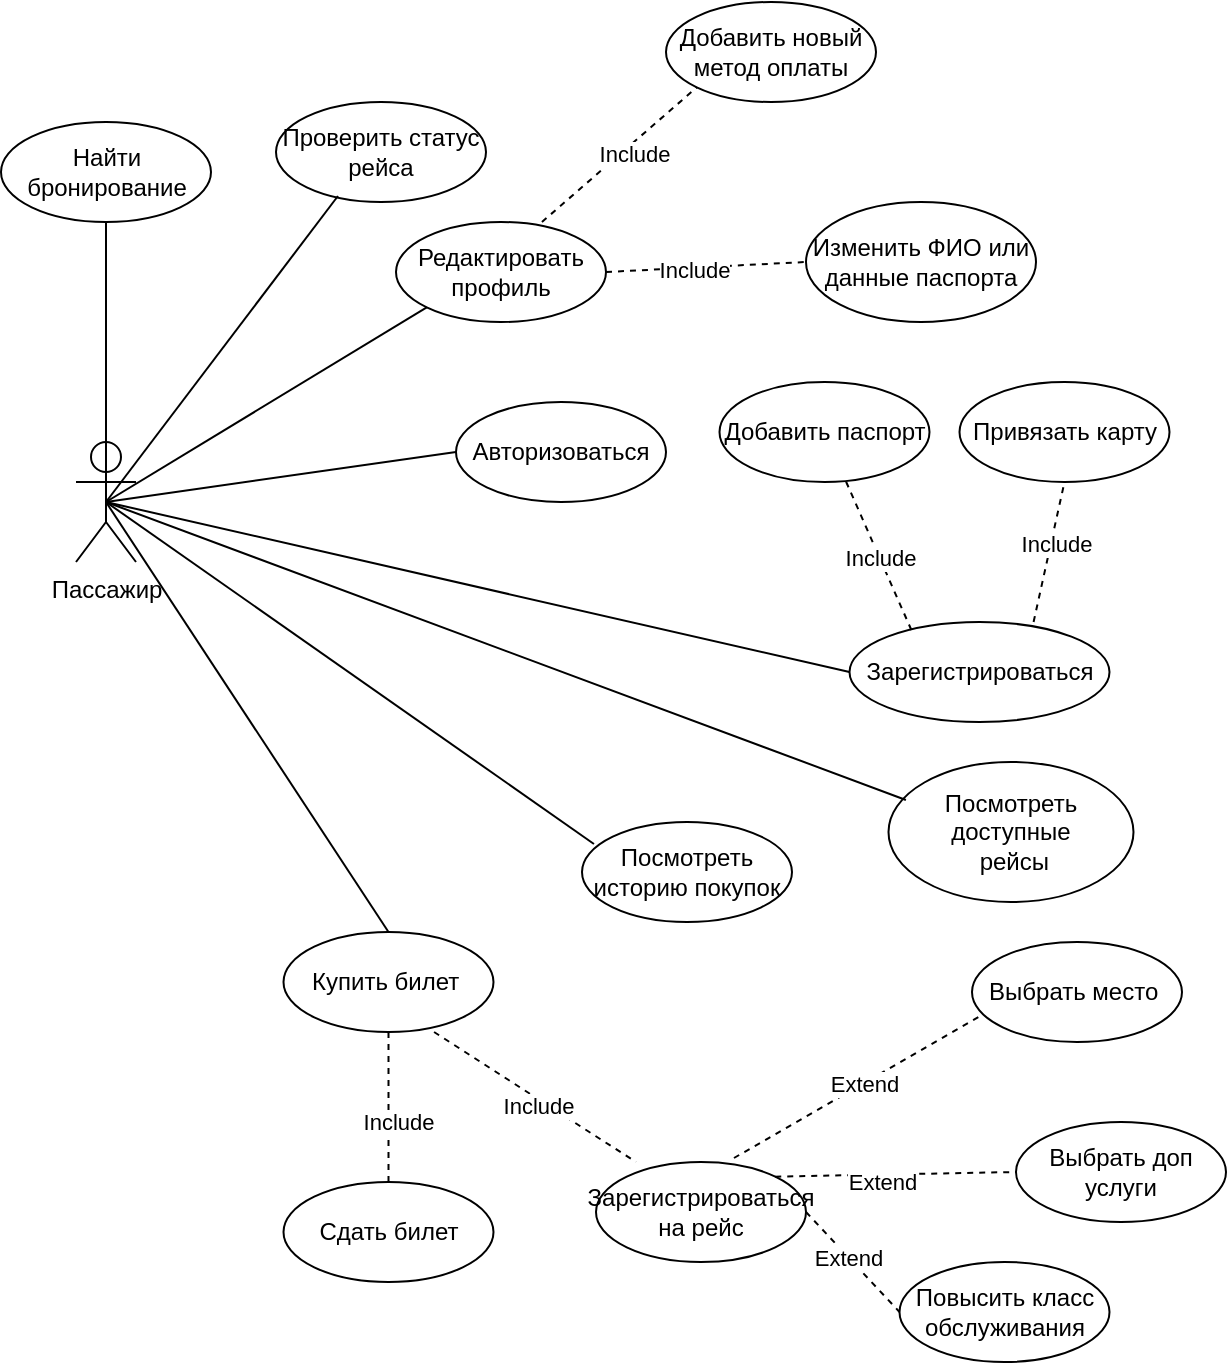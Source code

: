 <mxfile version="22.0.8" type="device">
  <diagram name="Page-1" id="57kGbI-jYKL6K3bxeT4E">
    <mxGraphModel dx="1114" dy="528" grid="1" gridSize="10" guides="1" tooltips="1" connect="1" arrows="1" fold="1" page="1" pageScale="1" pageWidth="850" pageHeight="1100" math="0" shadow="0">
      <root>
        <mxCell id="0" />
        <mxCell id="1" parent="0" />
        <mxCell id="Aypm3f-pibSzZ5fBYllA-2" value="Пассажир" style="shape=umlActor;verticalLabelPosition=bottom;verticalAlign=top;html=1;outlineConnect=0;" vertex="1" parent="1">
          <mxGeometry x="60" y="310" width="30" height="60" as="geometry" />
        </mxCell>
        <mxCell id="Aypm3f-pibSzZ5fBYllA-7" value="Авторизоваться" style="ellipse;whiteSpace=wrap;html=1;" vertex="1" parent="1">
          <mxGeometry x="250" y="290" width="105" height="50" as="geometry" />
        </mxCell>
        <mxCell id="Aypm3f-pibSzZ5fBYllA-10" value="Зарегистрироваться" style="ellipse;whiteSpace=wrap;html=1;" vertex="1" parent="1">
          <mxGeometry x="446.75" y="400" width="130" height="50" as="geometry" />
        </mxCell>
        <mxCell id="Aypm3f-pibSzZ5fBYllA-11" value="Добавить паспорт" style="ellipse;whiteSpace=wrap;html=1;" vertex="1" parent="1">
          <mxGeometry x="381.75" y="280" width="105" height="50" as="geometry" />
        </mxCell>
        <mxCell id="Aypm3f-pibSzZ5fBYllA-14" value="Привязать карту" style="ellipse;whiteSpace=wrap;html=1;" vertex="1" parent="1">
          <mxGeometry x="501.75" y="280" width="105" height="50" as="geometry" />
        </mxCell>
        <mxCell id="Aypm3f-pibSzZ5fBYllA-15" value="Посмотреть доступные&lt;br&gt;&amp;nbsp;рейсы" style="ellipse;whiteSpace=wrap;html=1;" vertex="1" parent="1">
          <mxGeometry x="466.25" y="470" width="122.5" height="70" as="geometry" />
        </mxCell>
        <mxCell id="Aypm3f-pibSzZ5fBYllA-16" value="Купить билет&amp;nbsp;" style="ellipse;whiteSpace=wrap;html=1;" vertex="1" parent="1">
          <mxGeometry x="163.75" y="555" width="105" height="50" as="geometry" />
        </mxCell>
        <mxCell id="Aypm3f-pibSzZ5fBYllA-17" value="Зарегистрироваться на рейс" style="ellipse;whiteSpace=wrap;html=1;" vertex="1" parent="1">
          <mxGeometry x="320" y="670" width="105" height="50" as="geometry" />
        </mxCell>
        <mxCell id="Aypm3f-pibSzZ5fBYllA-18" value="Выбрать место&amp;nbsp;" style="ellipse;whiteSpace=wrap;html=1;" vertex="1" parent="1">
          <mxGeometry x="508" y="560" width="105" height="50" as="geometry" />
        </mxCell>
        <mxCell id="Aypm3f-pibSzZ5fBYllA-19" value="Выбрать доп услуги" style="ellipse;whiteSpace=wrap;html=1;" vertex="1" parent="1">
          <mxGeometry x="530" y="650" width="105" height="50" as="geometry" />
        </mxCell>
        <mxCell id="Aypm3f-pibSzZ5fBYllA-21" value="Сдать билет" style="ellipse;whiteSpace=wrap;html=1;" vertex="1" parent="1">
          <mxGeometry x="163.75" y="680" width="105" height="50" as="geometry" />
        </mxCell>
        <mxCell id="Aypm3f-pibSzZ5fBYllA-23" value="" style="endArrow=none;html=1;rounded=0;exitX=0.5;exitY=0.5;exitDx=0;exitDy=0;exitPerimeter=0;entryX=0.5;entryY=0;entryDx=0;entryDy=0;" edge="1" parent="1" source="Aypm3f-pibSzZ5fBYllA-2" target="Aypm3f-pibSzZ5fBYllA-16">
          <mxGeometry width="50" height="50" relative="1" as="geometry">
            <mxPoint x="400" y="510" as="sourcePoint" />
            <mxPoint x="450" y="460" as="targetPoint" />
          </mxGeometry>
        </mxCell>
        <mxCell id="Aypm3f-pibSzZ5fBYllA-24" value="" style="endArrow=none;html=1;rounded=0;entryX=0.071;entryY=0.271;entryDx=0;entryDy=0;entryPerimeter=0;exitX=0.5;exitY=0.5;exitDx=0;exitDy=0;exitPerimeter=0;" edge="1" parent="1" source="Aypm3f-pibSzZ5fBYllA-2" target="Aypm3f-pibSzZ5fBYllA-15">
          <mxGeometry width="50" height="50" relative="1" as="geometry">
            <mxPoint x="400" y="410" as="sourcePoint" />
            <mxPoint x="450" y="360" as="targetPoint" />
          </mxGeometry>
        </mxCell>
        <mxCell id="Aypm3f-pibSzZ5fBYllA-25" value="" style="endArrow=none;html=1;rounded=0;exitX=0.5;exitY=0.5;exitDx=0;exitDy=0;exitPerimeter=0;entryX=0;entryY=0.5;entryDx=0;entryDy=0;" edge="1" parent="1" source="Aypm3f-pibSzZ5fBYllA-2" target="Aypm3f-pibSzZ5fBYllA-10">
          <mxGeometry width="50" height="50" relative="1" as="geometry">
            <mxPoint x="400" y="410" as="sourcePoint" />
            <mxPoint x="450" y="360" as="targetPoint" />
          </mxGeometry>
        </mxCell>
        <mxCell id="Aypm3f-pibSzZ5fBYllA-26" value="" style="endArrow=none;dashed=1;html=1;rounded=0;exitX=0.238;exitY=0.08;exitDx=0;exitDy=0;exitPerimeter=0;" edge="1" parent="1" source="Aypm3f-pibSzZ5fBYllA-10" target="Aypm3f-pibSzZ5fBYllA-11">
          <mxGeometry width="50" height="50" relative="1" as="geometry">
            <mxPoint x="561.75" y="410" as="sourcePoint" />
            <mxPoint x="611.75" y="360" as="targetPoint" />
          </mxGeometry>
        </mxCell>
        <mxCell id="Aypm3f-pibSzZ5fBYllA-27" value="Include" style="edgeLabel;html=1;align=center;verticalAlign=middle;resizable=0;points=[];" vertex="1" connectable="0" parent="Aypm3f-pibSzZ5fBYllA-26">
          <mxGeometry x="-0.03" relative="1" as="geometry">
            <mxPoint as="offset" />
          </mxGeometry>
        </mxCell>
        <mxCell id="Aypm3f-pibSzZ5fBYllA-30" value="" style="endArrow=none;dashed=1;html=1;rounded=0;exitX=0.708;exitY=0;exitDx=0;exitDy=0;exitPerimeter=0;entryX=0.5;entryY=1;entryDx=0;entryDy=0;" edge="1" parent="1" source="Aypm3f-pibSzZ5fBYllA-10" target="Aypm3f-pibSzZ5fBYllA-14">
          <mxGeometry width="50" height="50" relative="1" as="geometry">
            <mxPoint x="487.75" y="414" as="sourcePoint" />
            <mxPoint x="388.75" y="327" as="targetPoint" />
          </mxGeometry>
        </mxCell>
        <mxCell id="Aypm3f-pibSzZ5fBYllA-32" value="Include" style="edgeLabel;html=1;align=center;verticalAlign=middle;resizable=0;points=[];" vertex="1" connectable="0" parent="Aypm3f-pibSzZ5fBYllA-30">
          <mxGeometry x="0.101" y="-3" relative="1" as="geometry">
            <mxPoint y="-1" as="offset" />
          </mxGeometry>
        </mxCell>
        <mxCell id="Aypm3f-pibSzZ5fBYllA-37" value="" style="endArrow=none;html=1;rounded=0;exitX=0.5;exitY=0.5;exitDx=0;exitDy=0;exitPerimeter=0;entryX=0;entryY=0.5;entryDx=0;entryDy=0;" edge="1" parent="1" source="Aypm3f-pibSzZ5fBYllA-2" target="Aypm3f-pibSzZ5fBYllA-7">
          <mxGeometry width="50" height="50" relative="1" as="geometry">
            <mxPoint x="400" y="310" as="sourcePoint" />
            <mxPoint x="450" y="260" as="targetPoint" />
          </mxGeometry>
        </mxCell>
        <mxCell id="Aypm3f-pibSzZ5fBYllA-38" value="" style="endArrow=none;dashed=1;html=1;rounded=0;exitX=0.657;exitY=-0.04;exitDx=0;exitDy=0;exitPerimeter=0;entryX=0.04;entryY=0.74;entryDx=0;entryDy=0;entryPerimeter=0;" edge="1" parent="1" source="Aypm3f-pibSzZ5fBYllA-17" target="Aypm3f-pibSzZ5fBYllA-18">
          <mxGeometry width="50" height="50" relative="1" as="geometry">
            <mxPoint x="400" y="510" as="sourcePoint" />
            <mxPoint x="450" y="460" as="targetPoint" />
          </mxGeometry>
        </mxCell>
        <mxCell id="Aypm3f-pibSzZ5fBYllA-41" value="Extend" style="edgeLabel;html=1;align=center;verticalAlign=middle;resizable=0;points=[];" vertex="1" connectable="0" parent="Aypm3f-pibSzZ5fBYllA-38">
          <mxGeometry x="0.058" relative="1" as="geometry">
            <mxPoint as="offset" />
          </mxGeometry>
        </mxCell>
        <mxCell id="Aypm3f-pibSzZ5fBYllA-39" value="" style="endArrow=none;dashed=1;html=1;rounded=0;exitX=1;exitY=0;exitDx=0;exitDy=0;entryX=0;entryY=0.5;entryDx=0;entryDy=0;" edge="1" parent="1" source="Aypm3f-pibSzZ5fBYllA-17" target="Aypm3f-pibSzZ5fBYllA-19">
          <mxGeometry width="50" height="50" relative="1" as="geometry">
            <mxPoint x="400" y="510" as="sourcePoint" />
            <mxPoint x="450" y="460" as="targetPoint" />
          </mxGeometry>
        </mxCell>
        <mxCell id="Aypm3f-pibSzZ5fBYllA-42" value="Extend" style="edgeLabel;html=1;align=center;verticalAlign=middle;resizable=0;points=[];" vertex="1" connectable="0" parent="Aypm3f-pibSzZ5fBYllA-39">
          <mxGeometry x="-0.11" y="-3" relative="1" as="geometry">
            <mxPoint as="offset" />
          </mxGeometry>
        </mxCell>
        <mxCell id="Aypm3f-pibSzZ5fBYllA-40" value="" style="endArrow=none;dashed=1;html=1;rounded=0;exitX=0.717;exitY=1;exitDx=0;exitDy=0;exitPerimeter=0;entryX=0.19;entryY=0;entryDx=0;entryDy=0;entryPerimeter=0;" edge="1" parent="1" source="Aypm3f-pibSzZ5fBYllA-16" target="Aypm3f-pibSzZ5fBYllA-17">
          <mxGeometry width="50" height="50" relative="1" as="geometry">
            <mxPoint x="400" y="510" as="sourcePoint" />
            <mxPoint x="450" y="460" as="targetPoint" />
          </mxGeometry>
        </mxCell>
        <mxCell id="Aypm3f-pibSzZ5fBYllA-43" value="Include" style="edgeLabel;html=1;align=center;verticalAlign=middle;resizable=0;points=[];" vertex="1" connectable="0" parent="Aypm3f-pibSzZ5fBYllA-40">
          <mxGeometry x="0.054" y="-3" relative="1" as="geometry">
            <mxPoint as="offset" />
          </mxGeometry>
        </mxCell>
        <mxCell id="Aypm3f-pibSzZ5fBYllA-44" value="" style="endArrow=none;dashed=1;html=1;rounded=0;exitX=0.5;exitY=1;exitDx=0;exitDy=0;entryX=0.5;entryY=0;entryDx=0;entryDy=0;" edge="1" parent="1" source="Aypm3f-pibSzZ5fBYllA-16" target="Aypm3f-pibSzZ5fBYllA-21">
          <mxGeometry width="50" height="50" relative="1" as="geometry">
            <mxPoint x="400" y="610" as="sourcePoint" />
            <mxPoint x="450" y="560" as="targetPoint" />
          </mxGeometry>
        </mxCell>
        <mxCell id="Aypm3f-pibSzZ5fBYllA-51" value="Include" style="edgeLabel;html=1;align=center;verticalAlign=middle;resizable=0;points=[];" vertex="1" connectable="0" parent="Aypm3f-pibSzZ5fBYllA-44">
          <mxGeometry x="0.2" y="4" relative="1" as="geometry">
            <mxPoint as="offset" />
          </mxGeometry>
        </mxCell>
        <mxCell id="Aypm3f-pibSzZ5fBYllA-45" value="Посмотреть историю покупок" style="ellipse;whiteSpace=wrap;html=1;" vertex="1" parent="1">
          <mxGeometry x="313" y="500" width="105" height="50" as="geometry" />
        </mxCell>
        <mxCell id="Aypm3f-pibSzZ5fBYllA-46" value="" style="endArrow=none;html=1;rounded=0;exitX=0.5;exitY=0.5;exitDx=0;exitDy=0;exitPerimeter=0;entryX=0.057;entryY=0.22;entryDx=0;entryDy=0;entryPerimeter=0;" edge="1" parent="1" source="Aypm3f-pibSzZ5fBYllA-2" target="Aypm3f-pibSzZ5fBYllA-45">
          <mxGeometry width="50" height="50" relative="1" as="geometry">
            <mxPoint x="400" y="410" as="sourcePoint" />
            <mxPoint x="450" y="360" as="targetPoint" />
          </mxGeometry>
        </mxCell>
        <mxCell id="Aypm3f-pibSzZ5fBYllA-47" value="Повысить класс обслуживания" style="ellipse;whiteSpace=wrap;html=1;" vertex="1" parent="1">
          <mxGeometry x="471.75" y="720" width="105" height="50" as="geometry" />
        </mxCell>
        <mxCell id="Aypm3f-pibSzZ5fBYllA-48" value="" style="endArrow=none;dashed=1;html=1;rounded=0;exitX=1;exitY=0.5;exitDx=0;exitDy=0;entryX=0;entryY=0.5;entryDx=0;entryDy=0;" edge="1" parent="1" source="Aypm3f-pibSzZ5fBYllA-17" target="Aypm3f-pibSzZ5fBYllA-47">
          <mxGeometry width="50" height="50" relative="1" as="geometry">
            <mxPoint x="400" y="580" as="sourcePoint" />
            <mxPoint x="450" y="530" as="targetPoint" />
          </mxGeometry>
        </mxCell>
        <mxCell id="Aypm3f-pibSzZ5fBYllA-50" value="Extend" style="edgeLabel;html=1;align=center;verticalAlign=middle;resizable=0;points=[];" vertex="1" connectable="0" parent="Aypm3f-pibSzZ5fBYllA-48">
          <mxGeometry x="-0.087" relative="1" as="geometry">
            <mxPoint as="offset" />
          </mxGeometry>
        </mxCell>
        <mxCell id="Aypm3f-pibSzZ5fBYllA-53" value="Редактировать профиль" style="ellipse;whiteSpace=wrap;html=1;" vertex="1" parent="1">
          <mxGeometry x="220" y="200" width="105" height="50" as="geometry" />
        </mxCell>
        <mxCell id="Aypm3f-pibSzZ5fBYllA-54" value="Добавить новый метод оплаты" style="ellipse;whiteSpace=wrap;html=1;" vertex="1" parent="1">
          <mxGeometry x="355" y="90" width="105" height="50" as="geometry" />
        </mxCell>
        <mxCell id="Aypm3f-pibSzZ5fBYllA-56" value="Изменить ФИО или данные паспорта" style="ellipse;whiteSpace=wrap;html=1;" vertex="1" parent="1">
          <mxGeometry x="425" y="190" width="115" height="60" as="geometry" />
        </mxCell>
        <mxCell id="Aypm3f-pibSzZ5fBYllA-57" value="" style="endArrow=none;html=1;rounded=0;exitX=0.5;exitY=0.5;exitDx=0;exitDy=0;exitPerimeter=0;entryX=0;entryY=1;entryDx=0;entryDy=0;" edge="1" parent="1" source="Aypm3f-pibSzZ5fBYllA-2" target="Aypm3f-pibSzZ5fBYllA-53">
          <mxGeometry width="50" height="50" relative="1" as="geometry">
            <mxPoint x="400" y="280" as="sourcePoint" />
            <mxPoint x="450" y="230" as="targetPoint" />
          </mxGeometry>
        </mxCell>
        <mxCell id="Aypm3f-pibSzZ5fBYllA-58" value="" style="endArrow=none;dashed=1;html=1;rounded=0;exitX=0.695;exitY=0;exitDx=0;exitDy=0;exitPerimeter=0;entryX=0;entryY=1;entryDx=0;entryDy=0;" edge="1" parent="1" source="Aypm3f-pibSzZ5fBYllA-53" target="Aypm3f-pibSzZ5fBYllA-54">
          <mxGeometry width="50" height="50" relative="1" as="geometry">
            <mxPoint x="400" y="280" as="sourcePoint" />
            <mxPoint x="450" y="230" as="targetPoint" />
          </mxGeometry>
        </mxCell>
        <mxCell id="Aypm3f-pibSzZ5fBYllA-59" value="Include" style="edgeLabel;html=1;align=center;verticalAlign=middle;resizable=0;points=[];" vertex="1" connectable="0" parent="Aypm3f-pibSzZ5fBYllA-58">
          <mxGeometry x="0.119" y="-3" relative="1" as="geometry">
            <mxPoint y="1" as="offset" />
          </mxGeometry>
        </mxCell>
        <mxCell id="Aypm3f-pibSzZ5fBYllA-60" value="" style="endArrow=none;dashed=1;html=1;rounded=0;exitX=1;exitY=0.5;exitDx=0;exitDy=0;entryX=0;entryY=0.5;entryDx=0;entryDy=0;" edge="1" parent="1" source="Aypm3f-pibSzZ5fBYllA-53" target="Aypm3f-pibSzZ5fBYllA-56">
          <mxGeometry width="50" height="50" relative="1" as="geometry">
            <mxPoint x="400" y="280" as="sourcePoint" />
            <mxPoint x="450" y="230" as="targetPoint" />
          </mxGeometry>
        </mxCell>
        <mxCell id="Aypm3f-pibSzZ5fBYllA-61" value="Include" style="edgeLabel;html=1;align=center;verticalAlign=middle;resizable=0;points=[];" vertex="1" connectable="0" parent="Aypm3f-pibSzZ5fBYllA-60">
          <mxGeometry x="-0.131" y="-1" relative="1" as="geometry">
            <mxPoint as="offset" />
          </mxGeometry>
        </mxCell>
        <mxCell id="Aypm3f-pibSzZ5fBYllA-63" value="Проверить статус рейса" style="ellipse;whiteSpace=wrap;html=1;" vertex="1" parent="1">
          <mxGeometry x="160" y="140" width="105" height="50" as="geometry" />
        </mxCell>
        <mxCell id="Aypm3f-pibSzZ5fBYllA-64" value="" style="endArrow=none;html=1;rounded=0;exitX=0.5;exitY=0.5;exitDx=0;exitDy=0;exitPerimeter=0;entryX=0.295;entryY=0.94;entryDx=0;entryDy=0;entryPerimeter=0;" edge="1" parent="1" source="Aypm3f-pibSzZ5fBYllA-2" target="Aypm3f-pibSzZ5fBYllA-63">
          <mxGeometry width="50" height="50" relative="1" as="geometry">
            <mxPoint x="400" y="280" as="sourcePoint" />
            <mxPoint x="450" y="230" as="targetPoint" />
          </mxGeometry>
        </mxCell>
        <mxCell id="Aypm3f-pibSzZ5fBYllA-66" value="Найти бронирование" style="ellipse;whiteSpace=wrap;html=1;" vertex="1" parent="1">
          <mxGeometry x="22.5" y="150" width="105" height="50" as="geometry" />
        </mxCell>
        <mxCell id="Aypm3f-pibSzZ5fBYllA-67" value="" style="endArrow=none;html=1;rounded=0;exitX=0.5;exitY=0.5;exitDx=0;exitDy=0;exitPerimeter=0;entryX=0.5;entryY=1;entryDx=0;entryDy=0;" edge="1" parent="1" source="Aypm3f-pibSzZ5fBYllA-2" target="Aypm3f-pibSzZ5fBYllA-66">
          <mxGeometry width="50" height="50" relative="1" as="geometry">
            <mxPoint x="400" y="380" as="sourcePoint" />
            <mxPoint x="450" y="330" as="targetPoint" />
          </mxGeometry>
        </mxCell>
      </root>
    </mxGraphModel>
  </diagram>
</mxfile>
